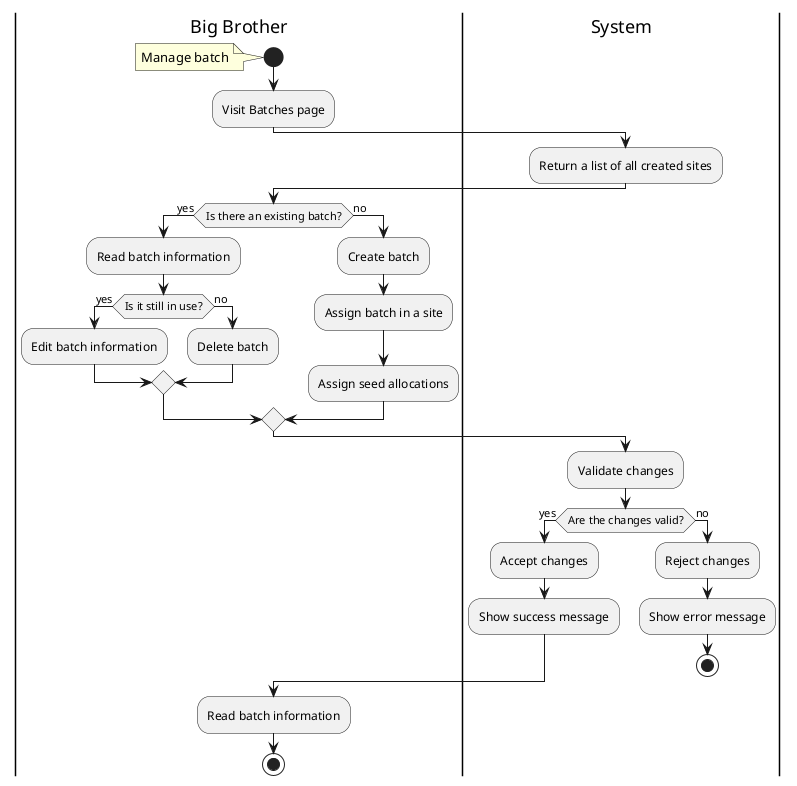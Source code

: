 @startuml

|Big Brother|
start
note left: Manage batch

:Visit Batches page;

|System|
:Return a list of all created sites;
|Big Brother|

if (Is there an existing batch?) then (yes)
    :Read batch information;
    if (Is it still in use?) then (yes)
        :Edit batch information;
    else (no)
        :Delete batch;
    endif
else (no)
    :Create batch;
    :Assign batch in a site;
    :Assign seed allocations;
endif

|System|
:Validate changes;
if (Are the changes valid?) then (yes)
    :Accept changes;
    :Show success message;
else (no)
    :Reject changes;
    :Show error message;
    stop
endif

|Big Brother|
:Read batch information;

stop

@enduml
